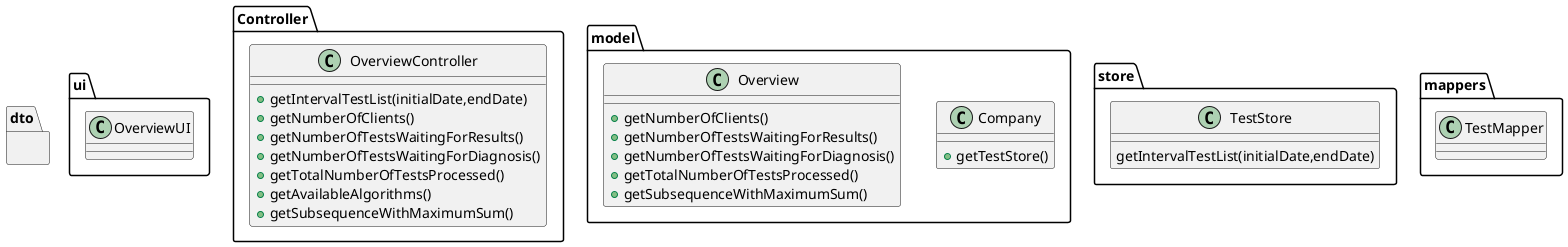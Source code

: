 @startuml


package ui {
class OverviewUI{}
}

package Controller{
class OverviewController{
+getIntervalTestList(initialDate,endDate)
+getNumberOfClients()
+getNumberOfTestsWaitingForResults()
+getNumberOfTestsWaitingForDiagnosis()
+getTotalNumberOfTestsProcessed()
+getAvailableAlgorithms()
+getSubsequenceWithMaximumSum()
}
}

package model{
class Company{
+getTestStore()
}
class Overview{
+getNumberOfClients()
+getNumberOfTestsWaitingForResults()
+getNumberOfTestsWaitingForDiagnosis()
+getTotalNumberOfTestsProcessed()
+getSubsequenceWithMaximumSum()
}
}



package store{
class TestStore{
getIntervalTestList(initialDate,endDate)
}
}

package mappers{
class TestMapper{
}
}


package dto{
}





@enduml
